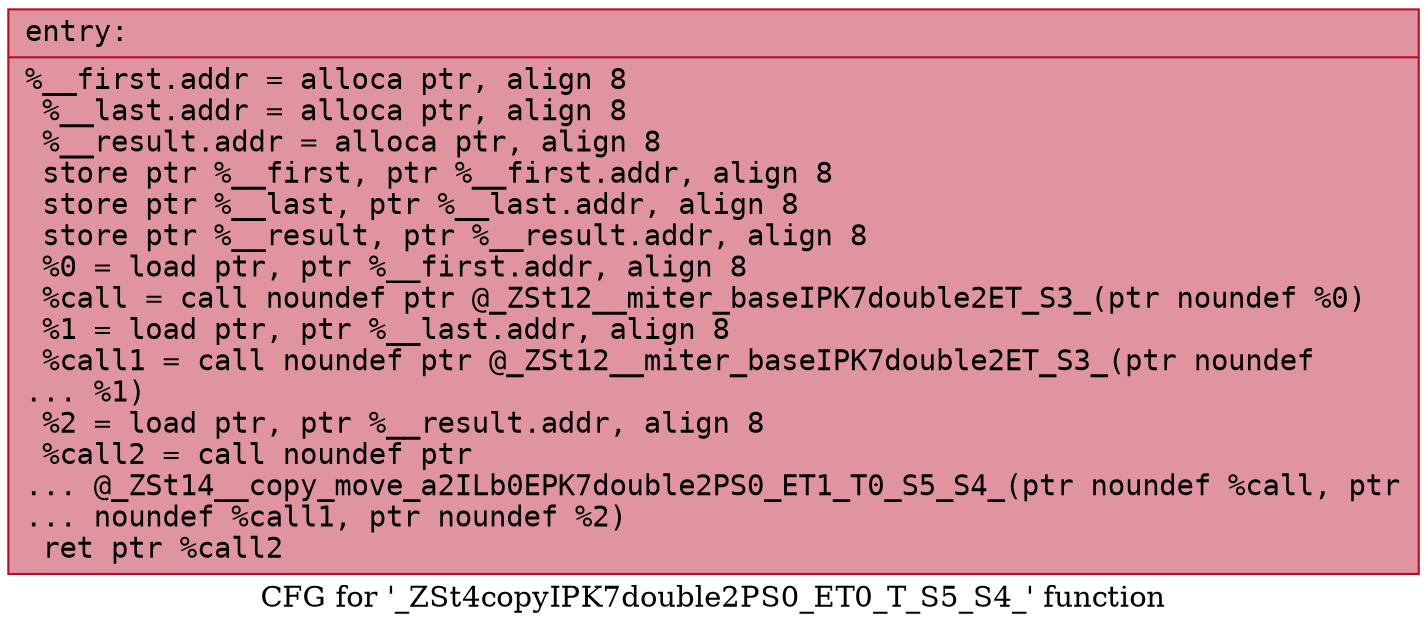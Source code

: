digraph "CFG for '_ZSt4copyIPK7double2PS0_ET0_T_S5_S4_' function" {
	label="CFG for '_ZSt4copyIPK7double2PS0_ET0_T_S5_S4_' function";

	Node0x55fc3be2e590 [shape=record,color="#b70d28ff", style=filled, fillcolor="#b70d2870" fontname="Courier",label="{entry:\l|  %__first.addr = alloca ptr, align 8\l  %__last.addr = alloca ptr, align 8\l  %__result.addr = alloca ptr, align 8\l  store ptr %__first, ptr %__first.addr, align 8\l  store ptr %__last, ptr %__last.addr, align 8\l  store ptr %__result, ptr %__result.addr, align 8\l  %0 = load ptr, ptr %__first.addr, align 8\l  %call = call noundef ptr @_ZSt12__miter_baseIPK7double2ET_S3_(ptr noundef %0)\l  %1 = load ptr, ptr %__last.addr, align 8\l  %call1 = call noundef ptr @_ZSt12__miter_baseIPK7double2ET_S3_(ptr noundef\l... %1)\l  %2 = load ptr, ptr %__result.addr, align 8\l  %call2 = call noundef ptr\l... @_ZSt14__copy_move_a2ILb0EPK7double2PS0_ET1_T0_S5_S4_(ptr noundef %call, ptr\l... noundef %call1, ptr noundef %2)\l  ret ptr %call2\l}"];
}
